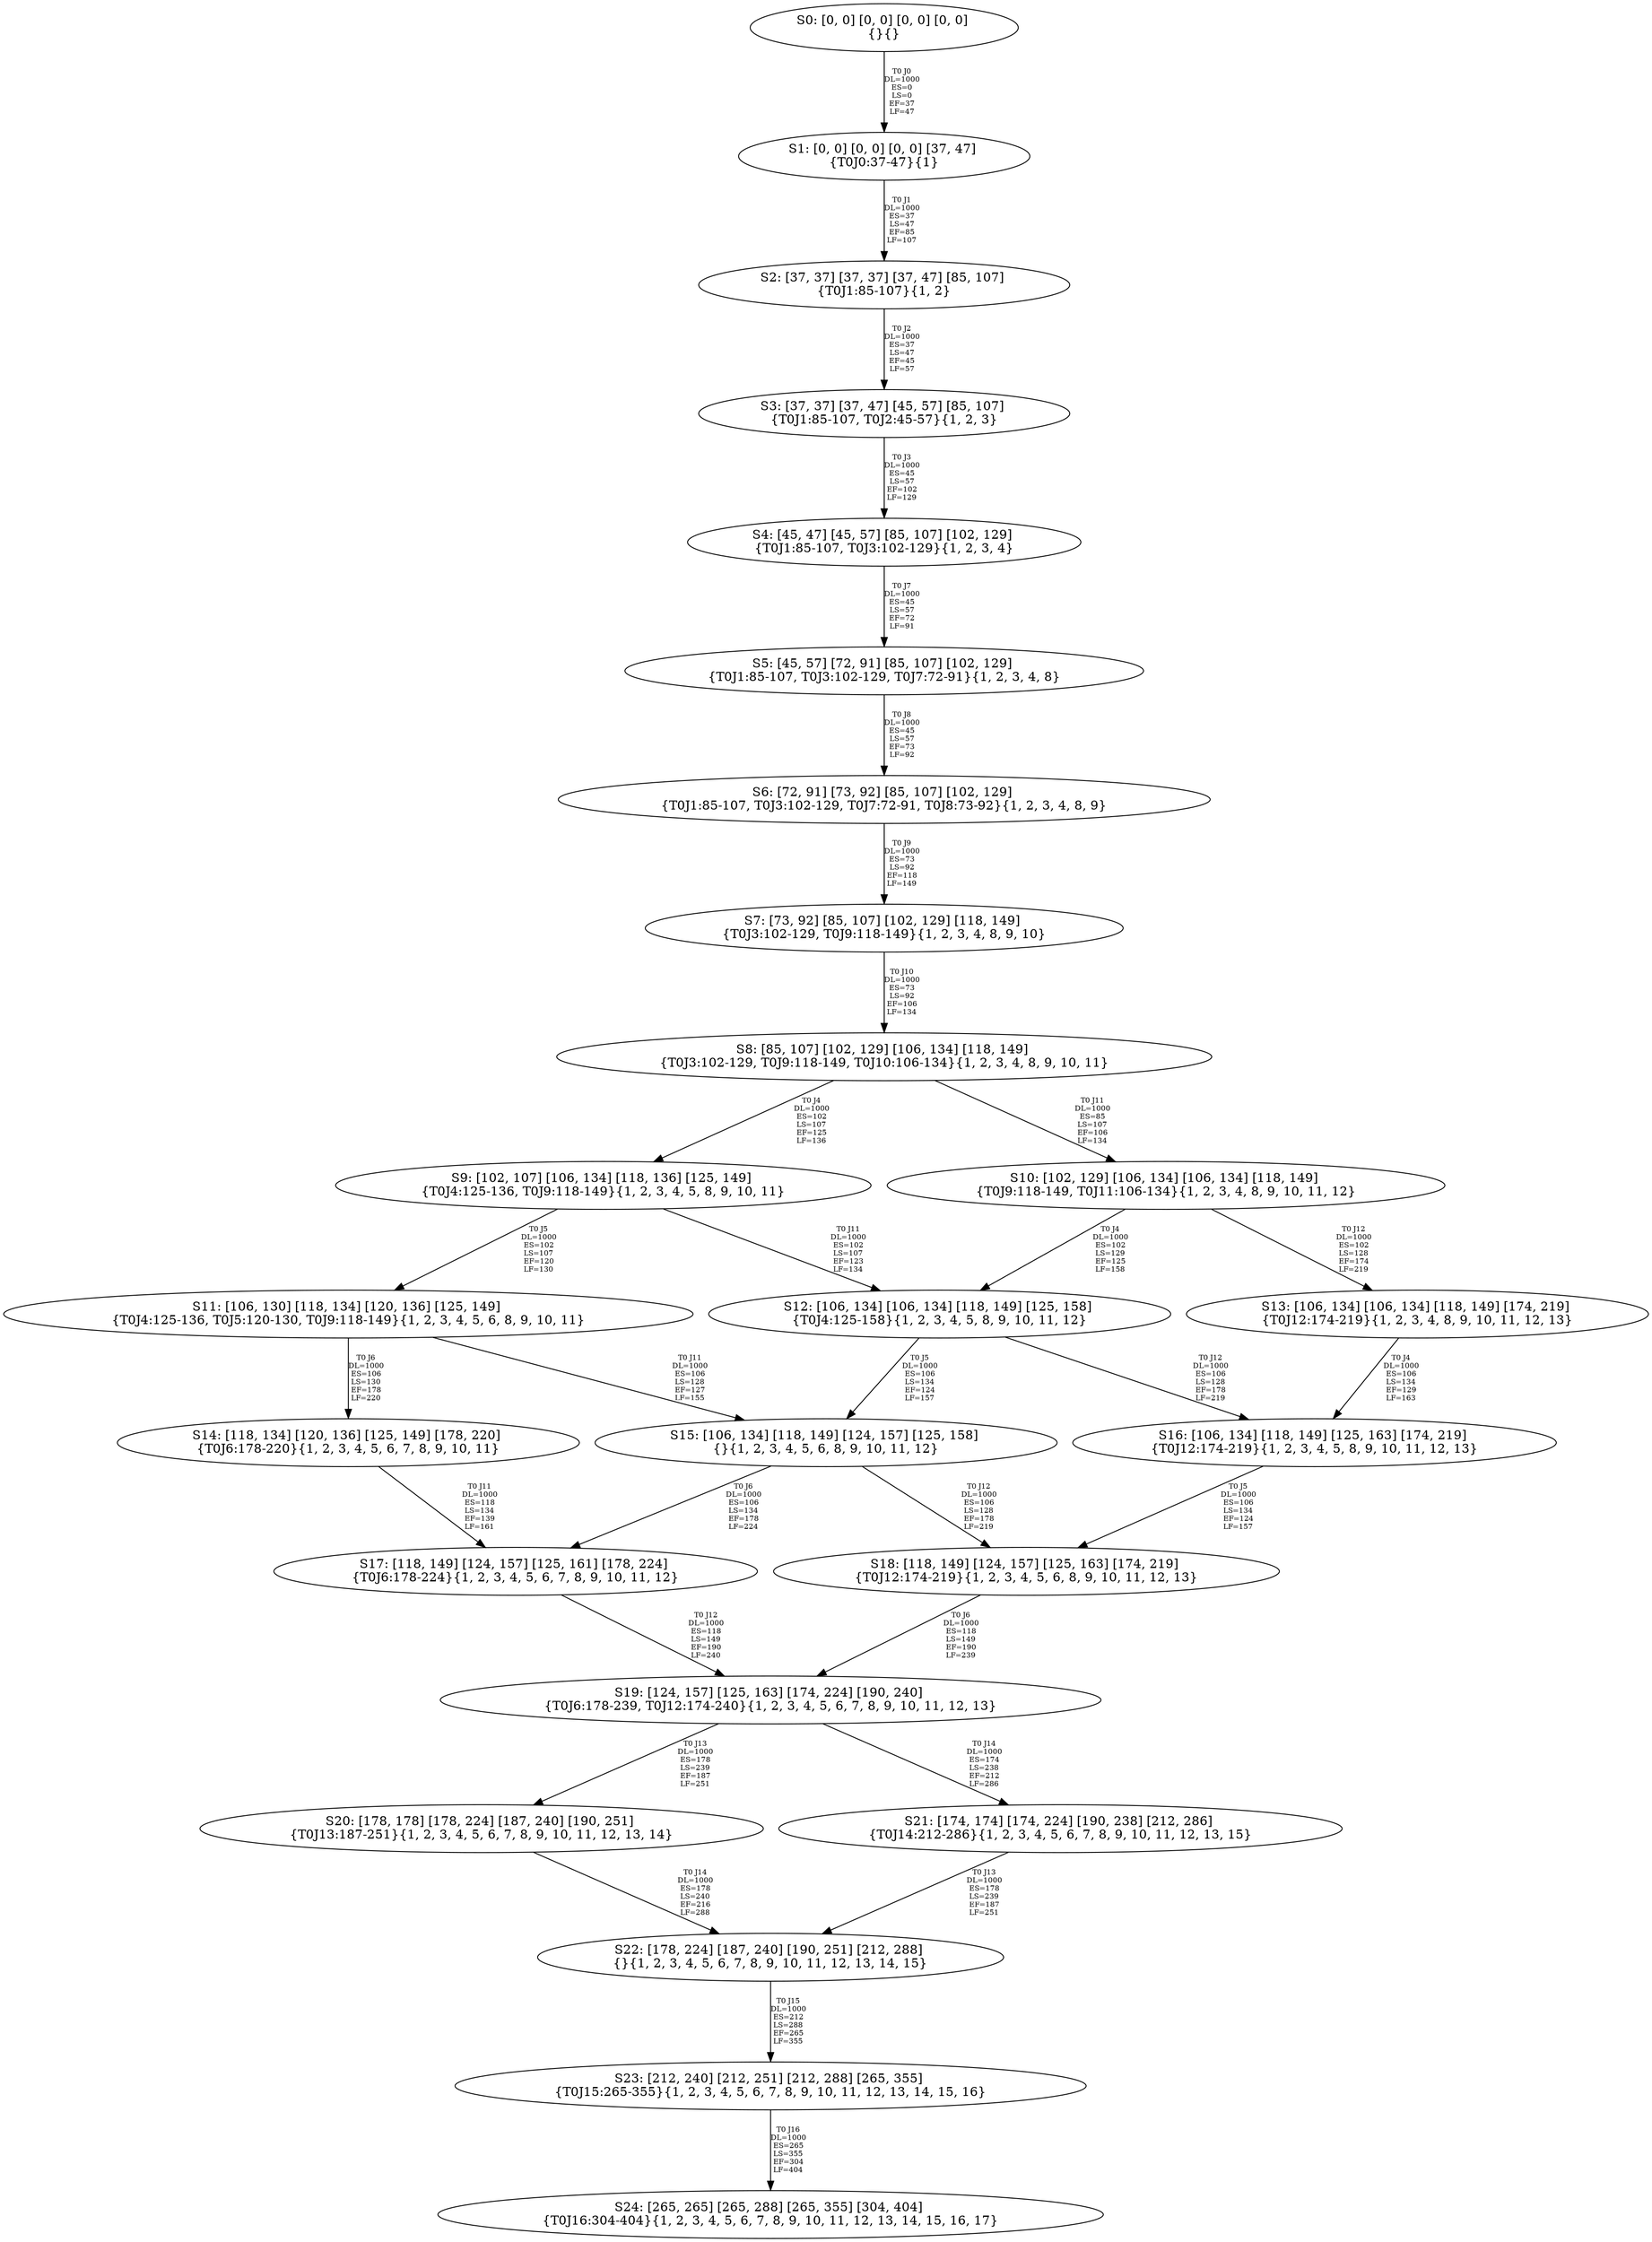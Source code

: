 digraph {
	S0[label="S0: [0, 0] [0, 0] [0, 0] [0, 0] \n{}{}"];
	S1[label="S1: [0, 0] [0, 0] [0, 0] [37, 47] \n{T0J0:37-47}{1}"];
	S2[label="S2: [37, 37] [37, 37] [37, 47] [85, 107] \n{T0J1:85-107}{1, 2}"];
	S3[label="S3: [37, 37] [37, 47] [45, 57] [85, 107] \n{T0J1:85-107, T0J2:45-57}{1, 2, 3}"];
	S4[label="S4: [45, 47] [45, 57] [85, 107] [102, 129] \n{T0J1:85-107, T0J3:102-129}{1, 2, 3, 4}"];
	S5[label="S5: [45, 57] [72, 91] [85, 107] [102, 129] \n{T0J1:85-107, T0J3:102-129, T0J7:72-91}{1, 2, 3, 4, 8}"];
	S6[label="S6: [72, 91] [73, 92] [85, 107] [102, 129] \n{T0J1:85-107, T0J3:102-129, T0J7:72-91, T0J8:73-92}{1, 2, 3, 4, 8, 9}"];
	S7[label="S7: [73, 92] [85, 107] [102, 129] [118, 149] \n{T0J3:102-129, T0J9:118-149}{1, 2, 3, 4, 8, 9, 10}"];
	S8[label="S8: [85, 107] [102, 129] [106, 134] [118, 149] \n{T0J3:102-129, T0J9:118-149, T0J10:106-134}{1, 2, 3, 4, 8, 9, 10, 11}"];
	S9[label="S9: [102, 107] [106, 134] [118, 136] [125, 149] \n{T0J4:125-136, T0J9:118-149}{1, 2, 3, 4, 5, 8, 9, 10, 11}"];
	S10[label="S10: [102, 129] [106, 134] [106, 134] [118, 149] \n{T0J9:118-149, T0J11:106-134}{1, 2, 3, 4, 8, 9, 10, 11, 12}"];
	S11[label="S11: [106, 130] [118, 134] [120, 136] [125, 149] \n{T0J4:125-136, T0J5:120-130, T0J9:118-149}{1, 2, 3, 4, 5, 6, 8, 9, 10, 11}"];
	S12[label="S12: [106, 134] [106, 134] [118, 149] [125, 158] \n{T0J4:125-158}{1, 2, 3, 4, 5, 8, 9, 10, 11, 12}"];
	S13[label="S13: [106, 134] [106, 134] [118, 149] [174, 219] \n{T0J12:174-219}{1, 2, 3, 4, 8, 9, 10, 11, 12, 13}"];
	S14[label="S14: [118, 134] [120, 136] [125, 149] [178, 220] \n{T0J6:178-220}{1, 2, 3, 4, 5, 6, 7, 8, 9, 10, 11}"];
	S15[label="S15: [106, 134] [118, 149] [124, 157] [125, 158] \n{}{1, 2, 3, 4, 5, 6, 8, 9, 10, 11, 12}"];
	S16[label="S16: [106, 134] [118, 149] [125, 163] [174, 219] \n{T0J12:174-219}{1, 2, 3, 4, 5, 8, 9, 10, 11, 12, 13}"];
	S17[label="S17: [118, 149] [124, 157] [125, 161] [178, 224] \n{T0J6:178-224}{1, 2, 3, 4, 5, 6, 7, 8, 9, 10, 11, 12}"];
	S18[label="S18: [118, 149] [124, 157] [125, 163] [174, 219] \n{T0J12:174-219}{1, 2, 3, 4, 5, 6, 8, 9, 10, 11, 12, 13}"];
	S19[label="S19: [124, 157] [125, 163] [174, 224] [190, 240] \n{T0J6:178-239, T0J12:174-240}{1, 2, 3, 4, 5, 6, 7, 8, 9, 10, 11, 12, 13}"];
	S20[label="S20: [178, 178] [178, 224] [187, 240] [190, 251] \n{T0J13:187-251}{1, 2, 3, 4, 5, 6, 7, 8, 9, 10, 11, 12, 13, 14}"];
	S21[label="S21: [174, 174] [174, 224] [190, 238] [212, 286] \n{T0J14:212-286}{1, 2, 3, 4, 5, 6, 7, 8, 9, 10, 11, 12, 13, 15}"];
	S22[label="S22: [178, 224] [187, 240] [190, 251] [212, 288] \n{}{1, 2, 3, 4, 5, 6, 7, 8, 9, 10, 11, 12, 13, 14, 15}"];
	S23[label="S23: [212, 240] [212, 251] [212, 288] [265, 355] \n{T0J15:265-355}{1, 2, 3, 4, 5, 6, 7, 8, 9, 10, 11, 12, 13, 14, 15, 16}"];
	S24[label="S24: [265, 265] [265, 288] [265, 355] [304, 404] \n{T0J16:304-404}{1, 2, 3, 4, 5, 6, 7, 8, 9, 10, 11, 12, 13, 14, 15, 16, 17}"];
	S0 -> S1[label="T0 J0\nDL=1000\nES=0\nLS=0\nEF=37\nLF=47",fontsize=8];
	S1 -> S2[label="T0 J1\nDL=1000\nES=37\nLS=47\nEF=85\nLF=107",fontsize=8];
	S2 -> S3[label="T0 J2\nDL=1000\nES=37\nLS=47\nEF=45\nLF=57",fontsize=8];
	S3 -> S4[label="T0 J3\nDL=1000\nES=45\nLS=57\nEF=102\nLF=129",fontsize=8];
	S4 -> S5[label="T0 J7\nDL=1000\nES=45\nLS=57\nEF=72\nLF=91",fontsize=8];
	S5 -> S6[label="T0 J8\nDL=1000\nES=45\nLS=57\nEF=73\nLF=92",fontsize=8];
	S6 -> S7[label="T0 J9\nDL=1000\nES=73\nLS=92\nEF=118\nLF=149",fontsize=8];
	S7 -> S8[label="T0 J10\nDL=1000\nES=73\nLS=92\nEF=106\nLF=134",fontsize=8];
	S8 -> S9[label="T0 J4\nDL=1000\nES=102\nLS=107\nEF=125\nLF=136",fontsize=8];
	S8 -> S10[label="T0 J11\nDL=1000\nES=85\nLS=107\nEF=106\nLF=134",fontsize=8];
	S9 -> S11[label="T0 J5\nDL=1000\nES=102\nLS=107\nEF=120\nLF=130",fontsize=8];
	S9 -> S12[label="T0 J11\nDL=1000\nES=102\nLS=107\nEF=123\nLF=134",fontsize=8];
	S10 -> S12[label="T0 J4\nDL=1000\nES=102\nLS=129\nEF=125\nLF=158",fontsize=8];
	S10 -> S13[label="T0 J12\nDL=1000\nES=102\nLS=128\nEF=174\nLF=219",fontsize=8];
	S11 -> S14[label="T0 J6\nDL=1000\nES=106\nLS=130\nEF=178\nLF=220",fontsize=8];
	S11 -> S15[label="T0 J11\nDL=1000\nES=106\nLS=128\nEF=127\nLF=155",fontsize=8];
	S12 -> S15[label="T0 J5\nDL=1000\nES=106\nLS=134\nEF=124\nLF=157",fontsize=8];
	S12 -> S16[label="T0 J12\nDL=1000\nES=106\nLS=128\nEF=178\nLF=219",fontsize=8];
	S13 -> S16[label="T0 J4\nDL=1000\nES=106\nLS=134\nEF=129\nLF=163",fontsize=8];
	S14 -> S17[label="T0 J11\nDL=1000\nES=118\nLS=134\nEF=139\nLF=161",fontsize=8];
	S15 -> S17[label="T0 J6\nDL=1000\nES=106\nLS=134\nEF=178\nLF=224",fontsize=8];
	S15 -> S18[label="T0 J12\nDL=1000\nES=106\nLS=128\nEF=178\nLF=219",fontsize=8];
	S16 -> S18[label="T0 J5\nDL=1000\nES=106\nLS=134\nEF=124\nLF=157",fontsize=8];
	S17 -> S19[label="T0 J12\nDL=1000\nES=118\nLS=149\nEF=190\nLF=240",fontsize=8];
	S18 -> S19[label="T0 J6\nDL=1000\nES=118\nLS=149\nEF=190\nLF=239",fontsize=8];
	S19 -> S20[label="T0 J13\nDL=1000\nES=178\nLS=239\nEF=187\nLF=251",fontsize=8];
	S19 -> S21[label="T0 J14\nDL=1000\nES=174\nLS=238\nEF=212\nLF=286",fontsize=8];
	S20 -> S22[label="T0 J14\nDL=1000\nES=178\nLS=240\nEF=216\nLF=288",fontsize=8];
	S21 -> S22[label="T0 J13\nDL=1000\nES=178\nLS=239\nEF=187\nLF=251",fontsize=8];
	S22 -> S23[label="T0 J15\nDL=1000\nES=212\nLS=288\nEF=265\nLF=355",fontsize=8];
	S23 -> S24[label="T0 J16\nDL=1000\nES=265\nLS=355\nEF=304\nLF=404",fontsize=8];
}
